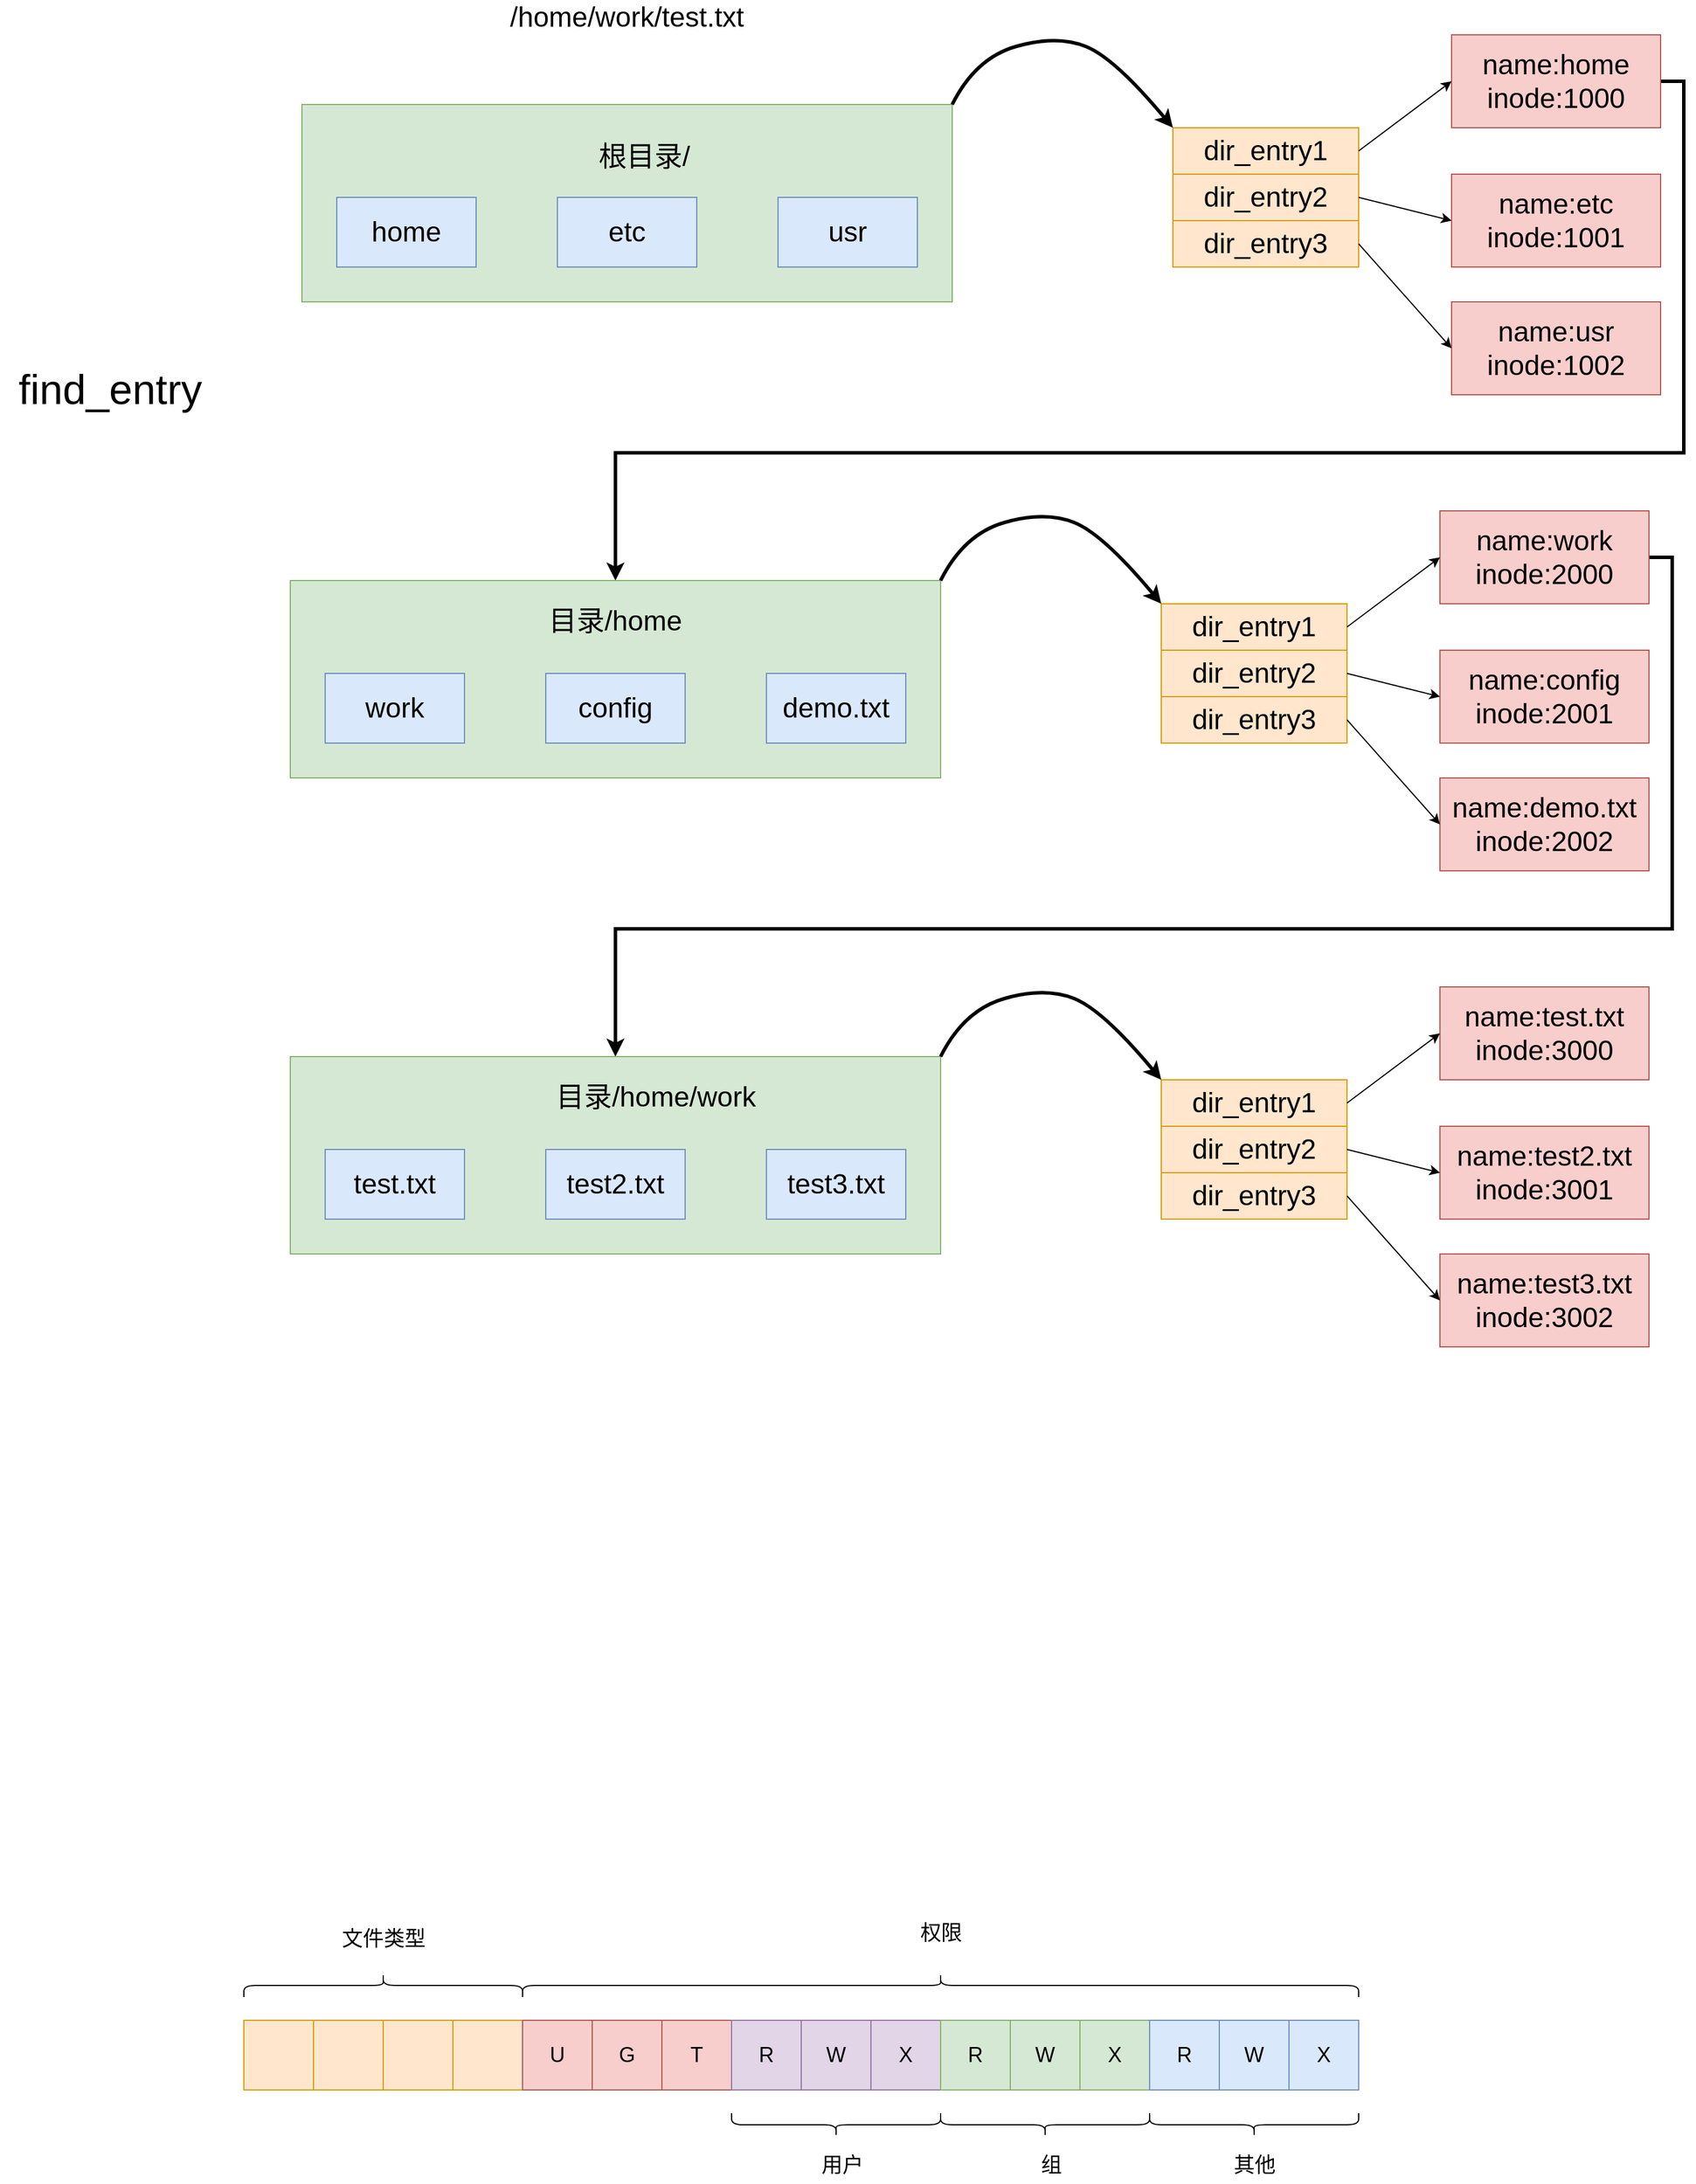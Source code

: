 <mxfile version="20.8.16" type="device"><diagram name="第 1 页" id="XlCl0uTIScxlpODe1PAd"><mxGraphModel dx="3860" dy="1670" grid="1" gridSize="10" guides="1" tooltips="1" connect="1" arrows="1" fold="1" page="1" pageScale="1" pageWidth="827" pageHeight="1169" math="0" shadow="0"><root><mxCell id="0"/><mxCell id="1" parent="0"/><mxCell id="GJMGzAPdCmJePKRzArJJ-2" value="&lt;font style=&quot;font-size: 24px;&quot;&gt;/home/work/test.txt&lt;/font&gt;" style="text;strokeColor=none;align=center;fillColor=none;html=1;verticalAlign=middle;whiteSpace=wrap;rounded=0;" parent="1" vertex="1"><mxGeometry x="185" y="170" width="290" height="30" as="geometry"/></mxCell><mxCell id="GJMGzAPdCmJePKRzArJJ-4" value="" style="rounded=0;whiteSpace=wrap;html=1;fontSize=24;fillColor=#d5e8d4;strokeColor=#82b366;" parent="1" vertex="1"><mxGeometry x="50" y="260" width="560" height="170" as="geometry"/></mxCell><mxCell id="GJMGzAPdCmJePKRzArJJ-5" value="home" style="rounded=0;whiteSpace=wrap;html=1;fontSize=24;fillColor=#dae8fc;strokeColor=#6c8ebf;" parent="1" vertex="1"><mxGeometry x="80" y="340" width="120" height="60" as="geometry"/></mxCell><mxCell id="GJMGzAPdCmJePKRzArJJ-6" value="etc" style="rounded=0;whiteSpace=wrap;html=1;fontSize=24;fillColor=#dae8fc;strokeColor=#6c8ebf;" parent="1" vertex="1"><mxGeometry x="270" y="340" width="120" height="60" as="geometry"/></mxCell><mxCell id="GJMGzAPdCmJePKRzArJJ-7" value="usr" style="rounded=0;whiteSpace=wrap;html=1;fontSize=24;fillColor=#dae8fc;strokeColor=#6c8ebf;" parent="1" vertex="1"><mxGeometry x="460" y="340" width="120" height="60" as="geometry"/></mxCell><mxCell id="GJMGzAPdCmJePKRzArJJ-8" value="根目录/" style="text;strokeColor=none;align=center;fillColor=none;html=1;verticalAlign=middle;whiteSpace=wrap;rounded=0;fontSize=24;" parent="1" vertex="1"><mxGeometry x="300" y="290" width="90" height="30" as="geometry"/></mxCell><mxCell id="GJMGzAPdCmJePKRzArJJ-9" value="dir_entry1" style="rounded=0;whiteSpace=wrap;html=1;fontSize=24;fillColor=#ffe6cc;strokeColor=#d79b00;" parent="1" vertex="1"><mxGeometry x="800" y="280" width="160" height="40" as="geometry"/></mxCell><mxCell id="GJMGzAPdCmJePKRzArJJ-10" value="dir_entry2" style="rounded=0;whiteSpace=wrap;html=1;fontSize=24;fillColor=#ffe6cc;strokeColor=#d79b00;" parent="1" vertex="1"><mxGeometry x="800" y="320" width="160" height="40" as="geometry"/></mxCell><mxCell id="GJMGzAPdCmJePKRzArJJ-11" value="dir_entry3" style="rounded=0;whiteSpace=wrap;html=1;fontSize=24;fillColor=#ffe6cc;strokeColor=#d79b00;" parent="1" vertex="1"><mxGeometry x="800" y="360" width="160" height="40" as="geometry"/></mxCell><mxCell id="GJMGzAPdCmJePKRzArJJ-38" style="edgeStyle=orthogonalEdgeStyle;rounded=0;orthogonalLoop=1;jettySize=auto;html=1;exitX=1;exitY=0.5;exitDx=0;exitDy=0;entryX=0.5;entryY=0;entryDx=0;entryDy=0;strokeWidth=3;fontSize=24;" parent="1" source="GJMGzAPdCmJePKRzArJJ-13" target="GJMGzAPdCmJePKRzArJJ-22" edge="1"><mxGeometry relative="1" as="geometry"><Array as="points"><mxPoint x="1240" y="240"/><mxPoint x="1240" y="560"/><mxPoint x="320" y="560"/></Array></mxGeometry></mxCell><mxCell id="GJMGzAPdCmJePKRzArJJ-13" value="name:home&lt;br&gt;inode:1000" style="rounded=0;whiteSpace=wrap;html=1;fontSize=24;fillColor=#f8cecc;strokeColor=#b85450;" parent="1" vertex="1"><mxGeometry x="1040" y="200" width="180" height="80" as="geometry"/></mxCell><mxCell id="GJMGzAPdCmJePKRzArJJ-15" value="" style="endArrow=classic;html=1;rounded=0;fontSize=24;entryX=0;entryY=0.5;entryDx=0;entryDy=0;exitX=1;exitY=0.5;exitDx=0;exitDy=0;" parent="1" source="GJMGzAPdCmJePKRzArJJ-9" target="GJMGzAPdCmJePKRzArJJ-13" edge="1"><mxGeometry width="50" height="50" relative="1" as="geometry"><mxPoint x="970" y="280" as="sourcePoint"/><mxPoint x="1020" y="230" as="targetPoint"/></mxGeometry></mxCell><mxCell id="GJMGzAPdCmJePKRzArJJ-16" value="name:etc&lt;br&gt;inode:1001" style="rounded=0;whiteSpace=wrap;html=1;fontSize=24;fillColor=#f8cecc;strokeColor=#b85450;" parent="1" vertex="1"><mxGeometry x="1040" y="320" width="180" height="80" as="geometry"/></mxCell><mxCell id="GJMGzAPdCmJePKRzArJJ-17" value="" style="endArrow=classic;html=1;rounded=0;fontSize=24;exitX=1;exitY=0.5;exitDx=0;exitDy=0;entryX=0;entryY=0.5;entryDx=0;entryDy=0;" parent="1" source="GJMGzAPdCmJePKRzArJJ-10" target="GJMGzAPdCmJePKRzArJJ-16" edge="1"><mxGeometry width="50" height="50" relative="1" as="geometry"><mxPoint x="1010" y="520" as="sourcePoint"/><mxPoint x="1060" y="470" as="targetPoint"/></mxGeometry></mxCell><mxCell id="GJMGzAPdCmJePKRzArJJ-18" value="name:usr&lt;br&gt;inode:1002" style="rounded=0;whiteSpace=wrap;html=1;fontSize=24;fillColor=#f8cecc;strokeColor=#b85450;" parent="1" vertex="1"><mxGeometry x="1040" y="430" width="180" height="80" as="geometry"/></mxCell><mxCell id="GJMGzAPdCmJePKRzArJJ-19" value="" style="endArrow=classic;html=1;rounded=0;fontSize=24;entryX=0;entryY=0.5;entryDx=0;entryDy=0;exitX=1;exitY=0.5;exitDx=0;exitDy=0;" parent="1" source="GJMGzAPdCmJePKRzArJJ-11" target="GJMGzAPdCmJePKRzArJJ-18" edge="1"><mxGeometry width="50" height="50" relative="1" as="geometry"><mxPoint x="820" y="560" as="sourcePoint"/><mxPoint x="870" y="510" as="targetPoint"/></mxGeometry></mxCell><mxCell id="GJMGzAPdCmJePKRzArJJ-20" value="" style="curved=1;endArrow=classic;html=1;rounded=0;fontSize=24;entryX=0;entryY=0;entryDx=0;entryDy=0;exitX=1;exitY=0;exitDx=0;exitDy=0;strokeWidth=3;" parent="1" source="GJMGzAPdCmJePKRzArJJ-4" target="GJMGzAPdCmJePKRzArJJ-9" edge="1"><mxGeometry width="50" height="50" relative="1" as="geometry"><mxPoint x="660" y="300" as="sourcePoint"/><mxPoint x="710" y="250" as="targetPoint"/><Array as="points"><mxPoint x="630" y="220"/><mxPoint x="700" y="200"/><mxPoint x="750" y="220"/></Array></mxGeometry></mxCell><mxCell id="GJMGzAPdCmJePKRzArJJ-22" value="" style="rounded=0;whiteSpace=wrap;html=1;fontSize=24;fillColor=#d5e8d4;strokeColor=#82b366;" parent="1" vertex="1"><mxGeometry x="40" y="670" width="560" height="170" as="geometry"/></mxCell><mxCell id="GJMGzAPdCmJePKRzArJJ-23" value="work" style="rounded=0;whiteSpace=wrap;html=1;fontSize=24;fillColor=#dae8fc;strokeColor=#6c8ebf;" parent="1" vertex="1"><mxGeometry x="70" y="750" width="120" height="60" as="geometry"/></mxCell><mxCell id="GJMGzAPdCmJePKRzArJJ-24" value="config" style="rounded=0;whiteSpace=wrap;html=1;fontSize=24;fillColor=#dae8fc;strokeColor=#6c8ebf;" parent="1" vertex="1"><mxGeometry x="260" y="750" width="120" height="60" as="geometry"/></mxCell><mxCell id="GJMGzAPdCmJePKRzArJJ-25" value="demo.txt" style="rounded=0;whiteSpace=wrap;html=1;fontSize=24;fillColor=#dae8fc;strokeColor=#6c8ebf;" parent="1" vertex="1"><mxGeometry x="450" y="750" width="120" height="60" as="geometry"/></mxCell><mxCell id="GJMGzAPdCmJePKRzArJJ-26" value="目录/home" style="text;strokeColor=none;align=center;fillColor=none;html=1;verticalAlign=middle;whiteSpace=wrap;rounded=0;fontSize=24;" parent="1" vertex="1"><mxGeometry x="260" y="690" width="120" height="30" as="geometry"/></mxCell><mxCell id="GJMGzAPdCmJePKRzArJJ-27" value="dir_entry1" style="rounded=0;whiteSpace=wrap;html=1;fontSize=24;fillColor=#ffe6cc;strokeColor=#d79b00;" parent="1" vertex="1"><mxGeometry x="790" y="690" width="160" height="40" as="geometry"/></mxCell><mxCell id="GJMGzAPdCmJePKRzArJJ-28" value="dir_entry2" style="rounded=0;whiteSpace=wrap;html=1;fontSize=24;fillColor=#ffe6cc;strokeColor=#d79b00;" parent="1" vertex="1"><mxGeometry x="790" y="730" width="160" height="40" as="geometry"/></mxCell><mxCell id="GJMGzAPdCmJePKRzArJJ-29" value="dir_entry3" style="rounded=0;whiteSpace=wrap;html=1;fontSize=24;fillColor=#ffe6cc;strokeColor=#d79b00;" parent="1" vertex="1"><mxGeometry x="790" y="770" width="160" height="40" as="geometry"/></mxCell><mxCell id="KOn5MV4r6EClCYXwbwGq-16" style="edgeStyle=orthogonalEdgeStyle;rounded=0;orthogonalLoop=1;jettySize=auto;html=1;exitX=1;exitY=0.5;exitDx=0;exitDy=0;entryX=0.5;entryY=0;entryDx=0;entryDy=0;strokeWidth=3;" edge="1" parent="1" source="GJMGzAPdCmJePKRzArJJ-30" target="KOn5MV4r6EClCYXwbwGq-1"><mxGeometry relative="1" as="geometry"><Array as="points"><mxPoint x="1230" y="650"/><mxPoint x="1230" y="970"/><mxPoint x="320" y="970"/></Array></mxGeometry></mxCell><mxCell id="GJMGzAPdCmJePKRzArJJ-30" value="name:work&lt;br&gt;inode:2000" style="rounded=0;whiteSpace=wrap;html=1;fontSize=24;fillColor=#f8cecc;strokeColor=#b85450;" parent="1" vertex="1"><mxGeometry x="1030" y="610" width="180" height="80" as="geometry"/></mxCell><mxCell id="GJMGzAPdCmJePKRzArJJ-31" value="" style="endArrow=classic;html=1;rounded=0;fontSize=24;entryX=0;entryY=0.5;entryDx=0;entryDy=0;exitX=1;exitY=0.5;exitDx=0;exitDy=0;" parent="1" source="GJMGzAPdCmJePKRzArJJ-27" target="GJMGzAPdCmJePKRzArJJ-30" edge="1"><mxGeometry width="50" height="50" relative="1" as="geometry"><mxPoint x="960" y="690" as="sourcePoint"/><mxPoint x="1010" y="640" as="targetPoint"/></mxGeometry></mxCell><mxCell id="GJMGzAPdCmJePKRzArJJ-32" value="name:config&lt;br&gt;inode:2001" style="rounded=0;whiteSpace=wrap;html=1;fontSize=24;fillColor=#f8cecc;strokeColor=#b85450;" parent="1" vertex="1"><mxGeometry x="1030" y="730" width="180" height="80" as="geometry"/></mxCell><mxCell id="GJMGzAPdCmJePKRzArJJ-33" value="" style="endArrow=classic;html=1;rounded=0;fontSize=24;exitX=1;exitY=0.5;exitDx=0;exitDy=0;entryX=0;entryY=0.5;entryDx=0;entryDy=0;" parent="1" source="GJMGzAPdCmJePKRzArJJ-28" target="GJMGzAPdCmJePKRzArJJ-32" edge="1"><mxGeometry width="50" height="50" relative="1" as="geometry"><mxPoint x="1000" y="930" as="sourcePoint"/><mxPoint x="1050" y="880" as="targetPoint"/></mxGeometry></mxCell><mxCell id="GJMGzAPdCmJePKRzArJJ-34" value="name:demo.txt&lt;br&gt;inode:2002" style="rounded=0;whiteSpace=wrap;html=1;fontSize=24;fillColor=#f8cecc;strokeColor=#b85450;" parent="1" vertex="1"><mxGeometry x="1030" y="840" width="180" height="80" as="geometry"/></mxCell><mxCell id="GJMGzAPdCmJePKRzArJJ-35" value="" style="endArrow=classic;html=1;rounded=0;fontSize=24;entryX=0;entryY=0.5;entryDx=0;entryDy=0;exitX=1;exitY=0.5;exitDx=0;exitDy=0;" parent="1" source="GJMGzAPdCmJePKRzArJJ-29" target="GJMGzAPdCmJePKRzArJJ-34" edge="1"><mxGeometry width="50" height="50" relative="1" as="geometry"><mxPoint x="810" y="970" as="sourcePoint"/><mxPoint x="860" y="920" as="targetPoint"/></mxGeometry></mxCell><mxCell id="GJMGzAPdCmJePKRzArJJ-36" value="" style="curved=1;endArrow=classic;html=1;rounded=0;fontSize=24;entryX=0;entryY=0;entryDx=0;entryDy=0;exitX=1;exitY=0;exitDx=0;exitDy=0;strokeWidth=3;" parent="1" source="GJMGzAPdCmJePKRzArJJ-22" target="GJMGzAPdCmJePKRzArJJ-27" edge="1"><mxGeometry width="50" height="50" relative="1" as="geometry"><mxPoint x="650" y="710" as="sourcePoint"/><mxPoint x="700" y="660" as="targetPoint"/><Array as="points"><mxPoint x="620" y="630"/><mxPoint x="690" y="610"/><mxPoint x="740" y="630"/></Array></mxGeometry></mxCell><mxCell id="GJMGzAPdCmJePKRzArJJ-40" value="&lt;font style=&quot;font-size: 36px;&quot;&gt;find_entry&lt;/font&gt;" style="text;strokeColor=none;align=center;fillColor=none;html=1;verticalAlign=middle;whiteSpace=wrap;rounded=0;fontSize=24;" parent="1" vertex="1"><mxGeometry x="-210" y="490" width="190" height="30" as="geometry"/></mxCell><mxCell id="aOkGFjcusuli-lTXljNj-17" value="" style="rounded=0;whiteSpace=wrap;html=1;fontSize=18;fillColor=#ffe6cc;strokeColor=#d79b00;" parent="1" vertex="1"><mxGeometry y="1910" width="60" height="60" as="geometry"/></mxCell><mxCell id="aOkGFjcusuli-lTXljNj-18" value="" style="rounded=0;whiteSpace=wrap;html=1;fontSize=18;fillColor=#ffe6cc;strokeColor=#d79b00;" parent="1" vertex="1"><mxGeometry x="60" y="1910" width="60" height="60" as="geometry"/></mxCell><mxCell id="aOkGFjcusuli-lTXljNj-19" value="" style="rounded=0;whiteSpace=wrap;html=1;fontSize=18;fillColor=#ffe6cc;strokeColor=#d79b00;" parent="1" vertex="1"><mxGeometry x="120" y="1910" width="60" height="60" as="geometry"/></mxCell><mxCell id="aOkGFjcusuli-lTXljNj-20" value="" style="rounded=0;whiteSpace=wrap;html=1;fontSize=18;fillColor=#ffe6cc;strokeColor=#d79b00;" parent="1" vertex="1"><mxGeometry x="180" y="1910" width="60" height="60" as="geometry"/></mxCell><mxCell id="aOkGFjcusuli-lTXljNj-21" value="U" style="rounded=0;whiteSpace=wrap;html=1;fontSize=18;fillColor=#f8cecc;strokeColor=#b85450;" parent="1" vertex="1"><mxGeometry x="240" y="1910" width="60" height="60" as="geometry"/></mxCell><mxCell id="aOkGFjcusuli-lTXljNj-22" value="G" style="rounded=0;whiteSpace=wrap;html=1;fontSize=18;fillColor=#f8cecc;strokeColor=#b85450;" parent="1" vertex="1"><mxGeometry x="300" y="1910" width="60" height="60" as="geometry"/></mxCell><mxCell id="aOkGFjcusuli-lTXljNj-23" value="T" style="rounded=0;whiteSpace=wrap;html=1;fontSize=18;fillColor=#f8cecc;strokeColor=#b85450;" parent="1" vertex="1"><mxGeometry x="360" y="1910" width="60" height="60" as="geometry"/></mxCell><mxCell id="aOkGFjcusuli-lTXljNj-24" value="R" style="rounded=0;whiteSpace=wrap;html=1;fontSize=18;fillColor=#e1d5e7;strokeColor=#9673a6;" parent="1" vertex="1"><mxGeometry x="420" y="1910" width="60" height="60" as="geometry"/></mxCell><mxCell id="aOkGFjcusuli-lTXljNj-25" value="W" style="rounded=0;whiteSpace=wrap;html=1;fontSize=18;fillColor=#e1d5e7;strokeColor=#9673a6;" parent="1" vertex="1"><mxGeometry x="480" y="1910" width="60" height="60" as="geometry"/></mxCell><mxCell id="aOkGFjcusuli-lTXljNj-26" value="X" style="rounded=0;whiteSpace=wrap;html=1;fontSize=18;fillColor=#e1d5e7;strokeColor=#9673a6;" parent="1" vertex="1"><mxGeometry x="540" y="1910" width="60" height="60" as="geometry"/></mxCell><mxCell id="aOkGFjcusuli-lTXljNj-27" value="R" style="rounded=0;whiteSpace=wrap;html=1;fontSize=18;fillColor=#d5e8d4;strokeColor=#82b366;" parent="1" vertex="1"><mxGeometry x="600" y="1910" width="60" height="60" as="geometry"/></mxCell><mxCell id="aOkGFjcusuli-lTXljNj-28" value="W" style="rounded=0;whiteSpace=wrap;html=1;fontSize=18;fillColor=#d5e8d4;strokeColor=#82b366;" parent="1" vertex="1"><mxGeometry x="660" y="1910" width="60" height="60" as="geometry"/></mxCell><mxCell id="aOkGFjcusuli-lTXljNj-29" value="X" style="rounded=0;whiteSpace=wrap;html=1;fontSize=18;fillColor=#d5e8d4;strokeColor=#82b366;" parent="1" vertex="1"><mxGeometry x="720" y="1910" width="60" height="60" as="geometry"/></mxCell><mxCell id="aOkGFjcusuli-lTXljNj-30" value="R" style="rounded=0;whiteSpace=wrap;html=1;fontSize=18;fillColor=#dae8fc;strokeColor=#6c8ebf;" parent="1" vertex="1"><mxGeometry x="780" y="1910" width="60" height="60" as="geometry"/></mxCell><mxCell id="aOkGFjcusuli-lTXljNj-31" value="W" style="rounded=0;whiteSpace=wrap;html=1;fontSize=18;fillColor=#dae8fc;strokeColor=#6c8ebf;" parent="1" vertex="1"><mxGeometry x="840" y="1910" width="60" height="60" as="geometry"/></mxCell><mxCell id="aOkGFjcusuli-lTXljNj-32" value="X" style="rounded=0;whiteSpace=wrap;html=1;fontSize=18;fillColor=#dae8fc;strokeColor=#6c8ebf;" parent="1" vertex="1"><mxGeometry x="900" y="1910" width="60" height="60" as="geometry"/></mxCell><mxCell id="aOkGFjcusuli-lTXljNj-33" value="" style="shape=curlyBracket;whiteSpace=wrap;html=1;rounded=1;fontSize=18;rotation=90;" parent="1" vertex="1"><mxGeometry x="110" y="1760" width="20" height="240" as="geometry"/></mxCell><mxCell id="aOkGFjcusuli-lTXljNj-34" value="文件类型" style="text;html=1;resizable=0;autosize=1;align=center;verticalAlign=middle;points=[];fillColor=none;strokeColor=none;rounded=0;fontSize=18;" parent="1" vertex="1"><mxGeometry x="75" y="1825" width="90" height="30" as="geometry"/></mxCell><mxCell id="aOkGFjcusuli-lTXljNj-35" value="" style="shape=curlyBracket;whiteSpace=wrap;html=1;rounded=1;fontSize=18;rotation=90;" parent="1" vertex="1"><mxGeometry x="590" y="1520" width="20" height="720" as="geometry"/></mxCell><mxCell id="aOkGFjcusuli-lTXljNj-36" value="权限" style="text;html=1;resizable=0;autosize=1;align=center;verticalAlign=middle;points=[];fillColor=none;strokeColor=none;rounded=0;fontSize=18;" parent="1" vertex="1"><mxGeometry x="575" y="1820" width="50" height="30" as="geometry"/></mxCell><mxCell id="aOkGFjcusuli-lTXljNj-37" value="" style="shape=curlyBracket;whiteSpace=wrap;html=1;rounded=1;fontSize=18;rotation=-90;" parent="1" vertex="1"><mxGeometry x="500" y="1910" width="20" height="180" as="geometry"/></mxCell><mxCell id="aOkGFjcusuli-lTXljNj-38" value="" style="shape=curlyBracket;whiteSpace=wrap;html=1;rounded=1;fontSize=18;rotation=-90;" parent="1" vertex="1"><mxGeometry x="680" y="1910" width="20" height="180" as="geometry"/></mxCell><mxCell id="aOkGFjcusuli-lTXljNj-39" value="" style="shape=curlyBracket;whiteSpace=wrap;html=1;rounded=1;fontSize=18;rotation=-90;" parent="1" vertex="1"><mxGeometry x="860" y="1910" width="20" height="180" as="geometry"/></mxCell><mxCell id="aOkGFjcusuli-lTXljNj-40" value="用户" style="text;html=1;resizable=0;autosize=1;align=center;verticalAlign=middle;points=[];fillColor=none;strokeColor=none;rounded=0;fontSize=18;" parent="1" vertex="1"><mxGeometry x="490" y="2020" width="50" height="30" as="geometry"/></mxCell><mxCell id="aOkGFjcusuli-lTXljNj-41" value="组" style="text;html=1;resizable=0;autosize=1;align=center;verticalAlign=middle;points=[];fillColor=none;strokeColor=none;rounded=0;fontSize=18;" parent="1" vertex="1"><mxGeometry x="680" y="2020" width="30" height="30" as="geometry"/></mxCell><mxCell id="aOkGFjcusuli-lTXljNj-42" value="其他" style="text;html=1;resizable=0;autosize=1;align=center;verticalAlign=middle;points=[];fillColor=none;strokeColor=none;rounded=0;fontSize=18;" parent="1" vertex="1"><mxGeometry x="845" y="2020" width="50" height="30" as="geometry"/></mxCell><mxCell id="KOn5MV4r6EClCYXwbwGq-1" value="" style="rounded=0;whiteSpace=wrap;html=1;fontSize=24;fillColor=#d5e8d4;strokeColor=#82b366;" vertex="1" parent="1"><mxGeometry x="40" y="1080" width="560" height="170" as="geometry"/></mxCell><mxCell id="KOn5MV4r6EClCYXwbwGq-2" value="test.txt" style="rounded=0;whiteSpace=wrap;html=1;fontSize=24;fillColor=#dae8fc;strokeColor=#6c8ebf;" vertex="1" parent="1"><mxGeometry x="70" y="1160" width="120" height="60" as="geometry"/></mxCell><mxCell id="KOn5MV4r6EClCYXwbwGq-3" value="test2.txt" style="rounded=0;whiteSpace=wrap;html=1;fontSize=24;fillColor=#dae8fc;strokeColor=#6c8ebf;" vertex="1" parent="1"><mxGeometry x="260" y="1160" width="120" height="60" as="geometry"/></mxCell><mxCell id="KOn5MV4r6EClCYXwbwGq-4" value="test3.txt" style="rounded=0;whiteSpace=wrap;html=1;fontSize=24;fillColor=#dae8fc;strokeColor=#6c8ebf;" vertex="1" parent="1"><mxGeometry x="450" y="1160" width="120" height="60" as="geometry"/></mxCell><mxCell id="KOn5MV4r6EClCYXwbwGq-5" value="目录/home/work" style="text;strokeColor=none;align=center;fillColor=none;html=1;verticalAlign=middle;whiteSpace=wrap;rounded=0;fontSize=24;" vertex="1" parent="1"><mxGeometry x="260" y="1100" width="190" height="30" as="geometry"/></mxCell><mxCell id="KOn5MV4r6EClCYXwbwGq-6" value="dir_entry1" style="rounded=0;whiteSpace=wrap;html=1;fontSize=24;fillColor=#ffe6cc;strokeColor=#d79b00;" vertex="1" parent="1"><mxGeometry x="790" y="1100" width="160" height="40" as="geometry"/></mxCell><mxCell id="KOn5MV4r6EClCYXwbwGq-7" value="dir_entry2" style="rounded=0;whiteSpace=wrap;html=1;fontSize=24;fillColor=#ffe6cc;strokeColor=#d79b00;" vertex="1" parent="1"><mxGeometry x="790" y="1140" width="160" height="40" as="geometry"/></mxCell><mxCell id="KOn5MV4r6EClCYXwbwGq-8" value="dir_entry3" style="rounded=0;whiteSpace=wrap;html=1;fontSize=24;fillColor=#ffe6cc;strokeColor=#d79b00;" vertex="1" parent="1"><mxGeometry x="790" y="1180" width="160" height="40" as="geometry"/></mxCell><mxCell id="KOn5MV4r6EClCYXwbwGq-9" value="name:test.txt&lt;br&gt;inode:3000" style="rounded=0;whiteSpace=wrap;html=1;fontSize=24;fillColor=#f8cecc;strokeColor=#b85450;" vertex="1" parent="1"><mxGeometry x="1030" y="1020" width="180" height="80" as="geometry"/></mxCell><mxCell id="KOn5MV4r6EClCYXwbwGq-10" value="" style="endArrow=classic;html=1;rounded=0;fontSize=24;entryX=0;entryY=0.5;entryDx=0;entryDy=0;exitX=1;exitY=0.5;exitDx=0;exitDy=0;" edge="1" parent="1" source="KOn5MV4r6EClCYXwbwGq-6" target="KOn5MV4r6EClCYXwbwGq-9"><mxGeometry width="50" height="50" relative="1" as="geometry"><mxPoint x="960" y="1100" as="sourcePoint"/><mxPoint x="1010" y="1050" as="targetPoint"/></mxGeometry></mxCell><mxCell id="KOn5MV4r6EClCYXwbwGq-11" value="name:test2.txt&lt;br&gt;inode:3001" style="rounded=0;whiteSpace=wrap;html=1;fontSize=24;fillColor=#f8cecc;strokeColor=#b85450;" vertex="1" parent="1"><mxGeometry x="1030" y="1140" width="180" height="80" as="geometry"/></mxCell><mxCell id="KOn5MV4r6EClCYXwbwGq-12" value="" style="endArrow=classic;html=1;rounded=0;fontSize=24;exitX=1;exitY=0.5;exitDx=0;exitDy=0;entryX=0;entryY=0.5;entryDx=0;entryDy=0;" edge="1" parent="1" source="KOn5MV4r6EClCYXwbwGq-7" target="KOn5MV4r6EClCYXwbwGq-11"><mxGeometry width="50" height="50" relative="1" as="geometry"><mxPoint x="1000" y="1340" as="sourcePoint"/><mxPoint x="1050" y="1290" as="targetPoint"/></mxGeometry></mxCell><mxCell id="KOn5MV4r6EClCYXwbwGq-13" value="name:test3.txt&lt;br&gt;inode:3002" style="rounded=0;whiteSpace=wrap;html=1;fontSize=24;fillColor=#f8cecc;strokeColor=#b85450;" vertex="1" parent="1"><mxGeometry x="1030" y="1250" width="180" height="80" as="geometry"/></mxCell><mxCell id="KOn5MV4r6EClCYXwbwGq-14" value="" style="endArrow=classic;html=1;rounded=0;fontSize=24;entryX=0;entryY=0.5;entryDx=0;entryDy=0;exitX=1;exitY=0.5;exitDx=0;exitDy=0;" edge="1" parent="1" source="KOn5MV4r6EClCYXwbwGq-8" target="KOn5MV4r6EClCYXwbwGq-13"><mxGeometry width="50" height="50" relative="1" as="geometry"><mxPoint x="810" y="1380" as="sourcePoint"/><mxPoint x="860" y="1330" as="targetPoint"/></mxGeometry></mxCell><mxCell id="KOn5MV4r6EClCYXwbwGq-15" value="" style="curved=1;endArrow=classic;html=1;rounded=0;fontSize=24;entryX=0;entryY=0;entryDx=0;entryDy=0;exitX=1;exitY=0;exitDx=0;exitDy=0;strokeWidth=3;" edge="1" parent="1" source="KOn5MV4r6EClCYXwbwGq-1" target="KOn5MV4r6EClCYXwbwGq-6"><mxGeometry width="50" height="50" relative="1" as="geometry"><mxPoint x="650" y="1120" as="sourcePoint"/><mxPoint x="700" y="1070" as="targetPoint"/><Array as="points"><mxPoint x="620" y="1040"/><mxPoint x="690" y="1020"/><mxPoint x="740" y="1040"/></Array></mxGeometry></mxCell></root></mxGraphModel></diagram></mxfile>